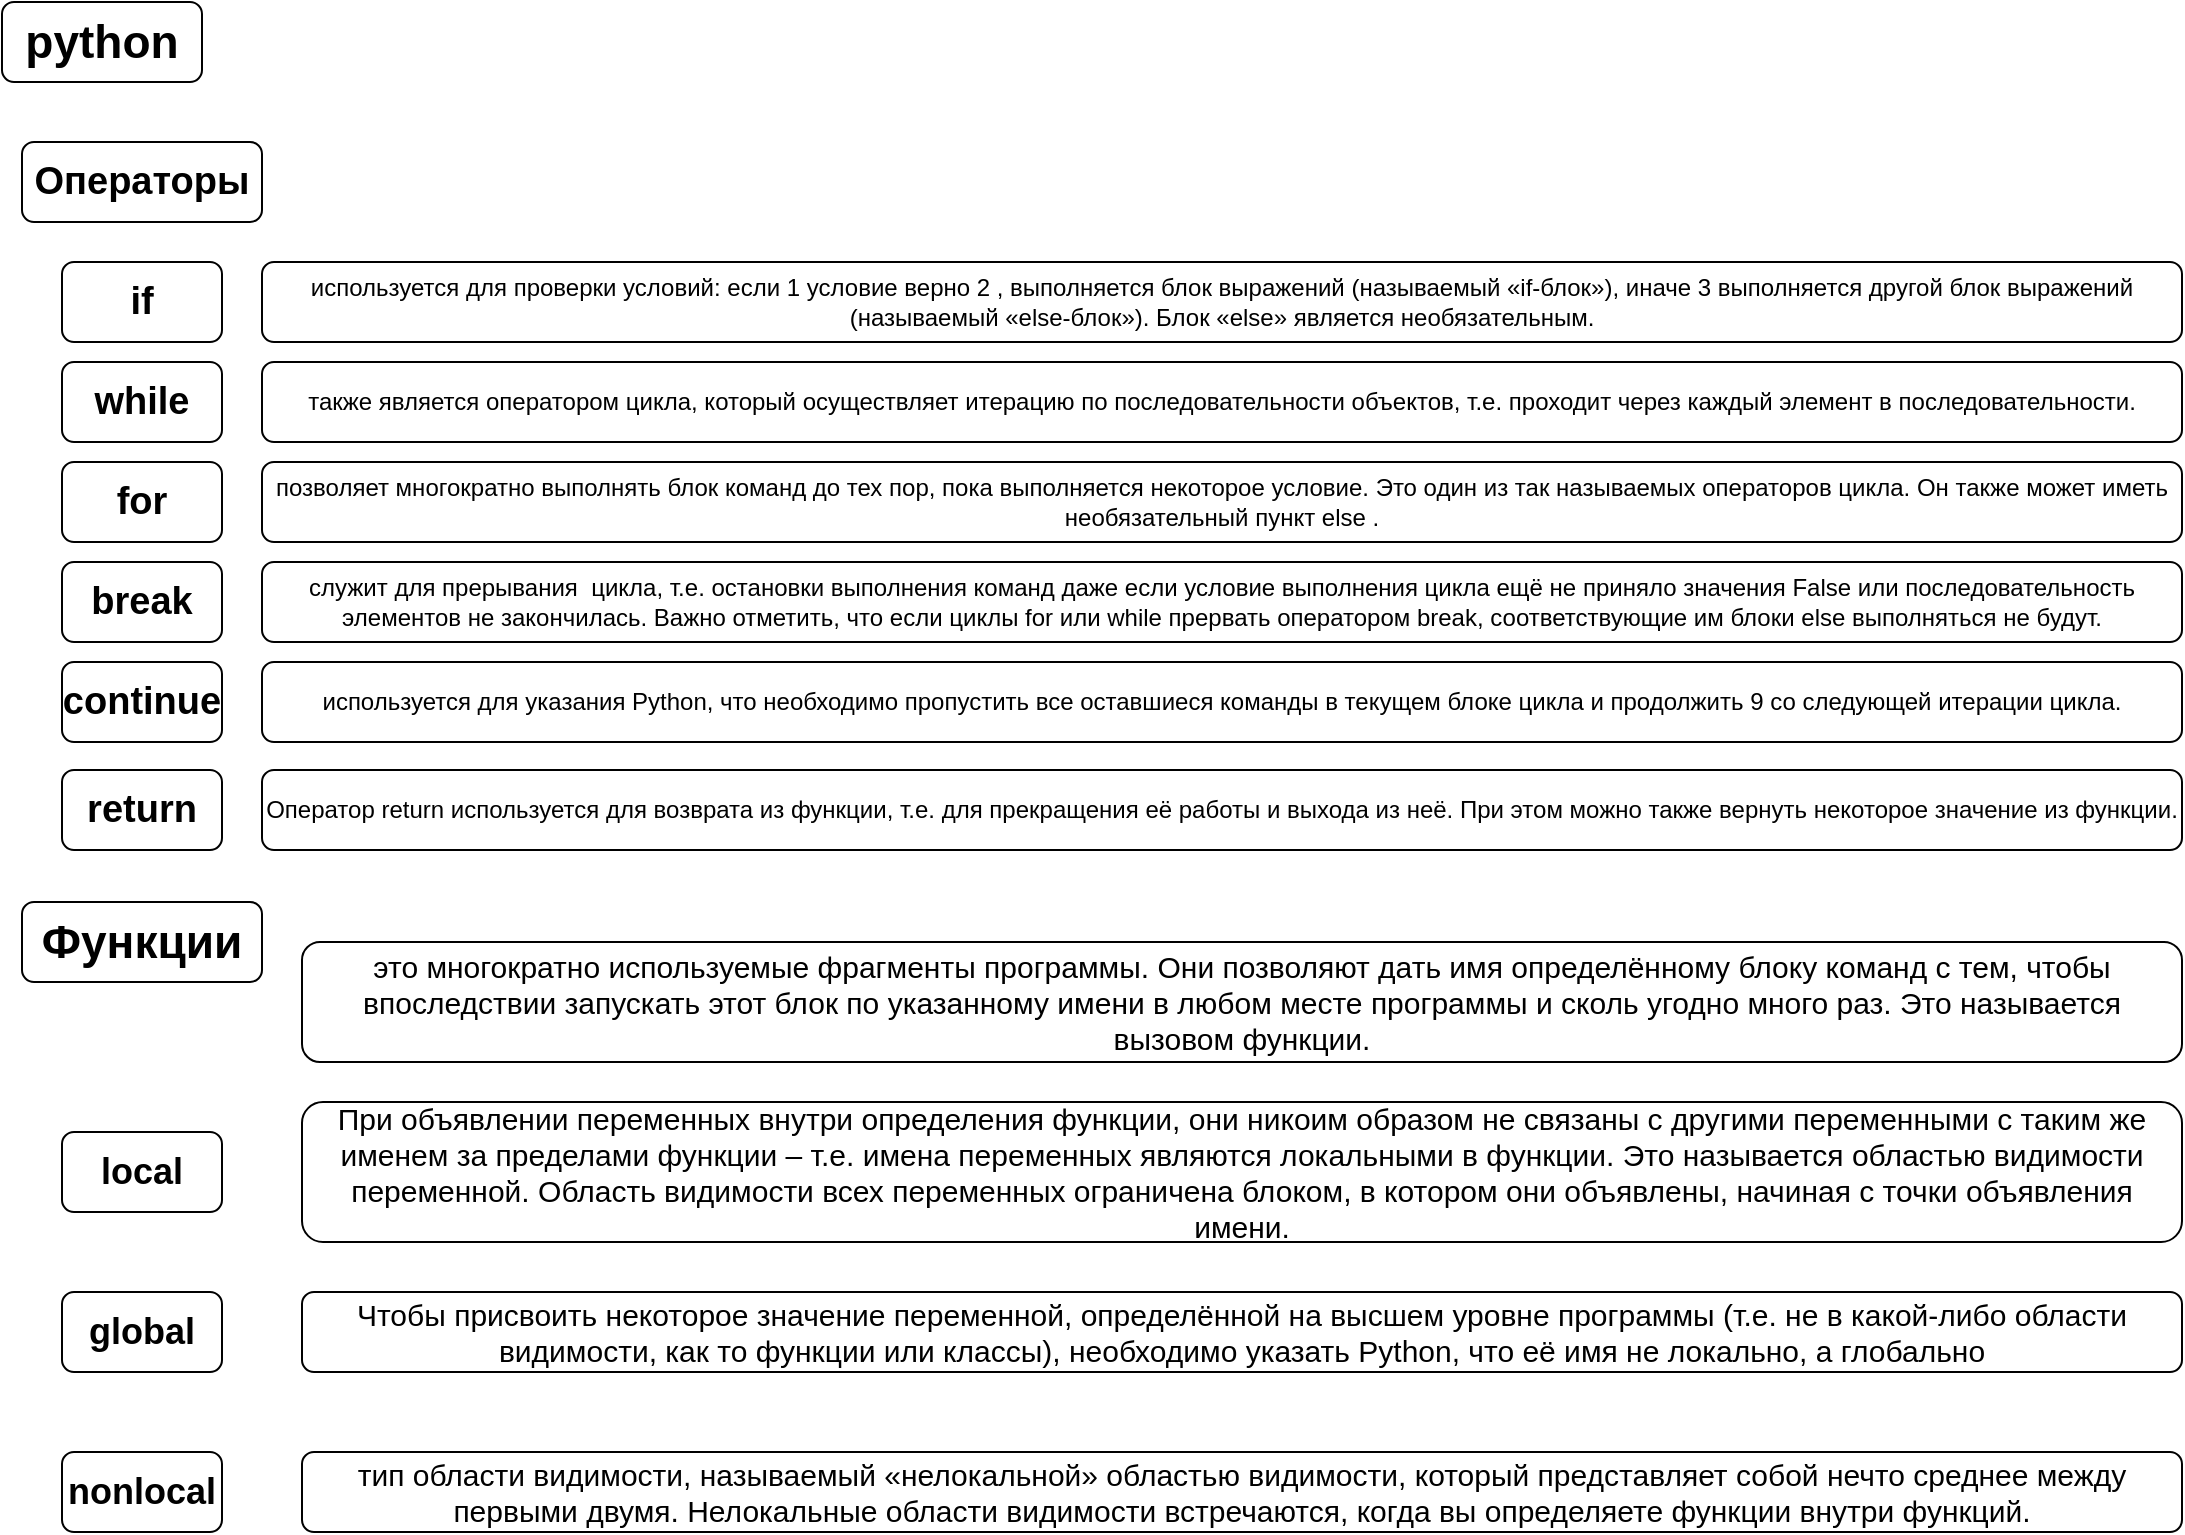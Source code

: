 <mxfile version="19.0.3" type="device"><diagram id="pAENx-6DJzkKj7uHGBjq" name="Страница 1"><mxGraphModel dx="1673" dy="1033" grid="1" gridSize="10" guides="1" tooltips="1" connect="1" arrows="1" fold="1" page="1" pageScale="1" pageWidth="1169" pageHeight="827" math="0" shadow="0"><root><mxCell id="0"/><mxCell id="1" parent="0"/><mxCell id="r4rKJHFtRD0zM8O2FZEz-1" value="python" style="rounded=1;whiteSpace=wrap;html=1;fontStyle=1;fontSize=23;" vertex="1" parent="1"><mxGeometry x="10" y="10" width="100" height="40" as="geometry"/></mxCell><mxCell id="r4rKJHFtRD0zM8O2FZEz-2" value="Операторы" style="rounded=1;whiteSpace=wrap;html=1;fontStyle=1;fontSize=19;" vertex="1" parent="1"><mxGeometry x="20" y="80" width="120" height="40" as="geometry"/></mxCell><mxCell id="r4rKJHFtRD0zM8O2FZEz-3" value="if" style="rounded=1;whiteSpace=wrap;html=1;fontStyle=1;fontSize=19;" vertex="1" parent="1"><mxGeometry x="40" y="140" width="80" height="40" as="geometry"/></mxCell><mxCell id="r4rKJHFtRD0zM8O2FZEz-5" value="while" style="rounded=1;whiteSpace=wrap;html=1;fontStyle=1;fontSize=19;" vertex="1" parent="1"><mxGeometry x="40" y="190" width="80" height="40" as="geometry"/></mxCell><mxCell id="r4rKJHFtRD0zM8O2FZEz-6" value="for" style="rounded=1;whiteSpace=wrap;html=1;fontStyle=1;fontSize=19;" vertex="1" parent="1"><mxGeometry x="40" y="240" width="80" height="40" as="geometry"/></mxCell><mxCell id="r4rKJHFtRD0zM8O2FZEz-7" value="break" style="rounded=1;whiteSpace=wrap;html=1;fontStyle=1;fontSize=19;" vertex="1" parent="1"><mxGeometry x="40" y="290" width="80" height="40" as="geometry"/></mxCell><mxCell id="r4rKJHFtRD0zM8O2FZEz-8" value="continue" style="rounded=1;whiteSpace=wrap;html=1;fontStyle=1;fontSize=19;" vertex="1" parent="1"><mxGeometry x="40" y="340" width="80" height="40" as="geometry"/></mxCell><mxCell id="r4rKJHFtRD0zM8O2FZEz-9" value="return" style="rounded=1;whiteSpace=wrap;html=1;fontStyle=1;fontSize=19;" vertex="1" parent="1"><mxGeometry x="40" y="394" width="80" height="40" as="geometry"/></mxCell><mxCell id="r4rKJHFtRD0zM8O2FZEz-10" value="используется для проверки условий: если 1 условие верно 2 , выполняется блок выражений (называемый «if-блок»), иначе 3 выполняется другой блок выражений (называемый «else-блок»). Блок «else» является необязательным." style="rounded=1;whiteSpace=wrap;html=1;" vertex="1" parent="1"><mxGeometry x="140" y="140" width="960" height="40" as="geometry"/></mxCell><mxCell id="r4rKJHFtRD0zM8O2FZEz-11" value="позволяет многократно выполнять блок команд до тех пор, пока выполняется некоторое условие. Это один из так называемых операторов цикла. Он также может иметь необязательный пункт else ." style="rounded=1;whiteSpace=wrap;html=1;" vertex="1" parent="1"><mxGeometry x="140" y="240" width="960" height="40" as="geometry"/></mxCell><mxCell id="r4rKJHFtRD0zM8O2FZEz-12" value="также является оператором цикла, который осуществляет итерацию по последовательности объектов, т.е. проходит через каждый элемент в последовательности." style="rounded=1;whiteSpace=wrap;html=1;" vertex="1" parent="1"><mxGeometry x="140" y="190" width="960" height="40" as="geometry"/></mxCell><mxCell id="r4rKJHFtRD0zM8O2FZEz-13" value="служит для прерывания&amp;nbsp; цикла, т.е. остановки выполнения команд даже если условие выполнения цикла ещё не приняло значения False или последовательность элементов не закончилась. Важно отметить, что если циклы for или while прервать оператором break, соответствующие им блоки else выполняться не будут." style="rounded=1;whiteSpace=wrap;html=1;" vertex="1" parent="1"><mxGeometry x="140" y="290" width="960" height="40" as="geometry"/></mxCell><mxCell id="r4rKJHFtRD0zM8O2FZEz-14" value="используется для указания Python, что необходимо пропустить все оставшиеся команды в текущем блоке цикла и продолжить 9 со следующей итерации цикла." style="rounded=1;whiteSpace=wrap;html=1;" vertex="1" parent="1"><mxGeometry x="140" y="340" width="960" height="40" as="geometry"/></mxCell><mxCell id="r4rKJHFtRD0zM8O2FZEz-15" value="Оператор return используется для возврата из функции, т.е. для прекращения её работы и выхода из неё. При этом можно также вернуть некоторое значение из функции." style="rounded=1;whiteSpace=wrap;html=1;" vertex="1" parent="1"><mxGeometry x="140" y="394" width="960" height="40" as="geometry"/></mxCell><mxCell id="r4rKJHFtRD0zM8O2FZEz-17" value="Функции" style="rounded=1;whiteSpace=wrap;html=1;fontSize=23;fontStyle=1" vertex="1" parent="1"><mxGeometry x="20" y="460" width="120" height="40" as="geometry"/></mxCell><mxCell id="r4rKJHFtRD0zM8O2FZEz-18" value="это многократно используемые фрагменты программы. Они позволяют дать имя определённому блоку команд с тем, чтобы впоследствии запускать этот блок по указанному имени в любом месте программы и сколь угодно много раз. Это называется вызовом функции." style="rounded=1;whiteSpace=wrap;html=1;fontSize=15;" vertex="1" parent="1"><mxGeometry x="160" y="480" width="940" height="60" as="geometry"/></mxCell><mxCell id="r4rKJHFtRD0zM8O2FZEz-19" value="local" style="rounded=1;whiteSpace=wrap;html=1;fontSize=18;fontStyle=1" vertex="1" parent="1"><mxGeometry x="40" y="575" width="80" height="40" as="geometry"/></mxCell><mxCell id="r4rKJHFtRD0zM8O2FZEz-20" value="При объявлении переменных внутри определения функции, они никоим образом не связаны с другими переменными с таким же именем за пределами функции – т.е. имена переменных являются локальными в функции. Это называется областью видимости переменной. Область видимости всех переменных ограничена блоком, в котором они объявлены, начиная с точки объявления имени." style="rounded=1;whiteSpace=wrap;html=1;fontSize=15;" vertex="1" parent="1"><mxGeometry x="160" y="560" width="940" height="70" as="geometry"/></mxCell><mxCell id="r4rKJHFtRD0zM8O2FZEz-21" value="global" style="rounded=1;whiteSpace=wrap;html=1;fontSize=18;fontStyle=1" vertex="1" parent="1"><mxGeometry x="40" y="655" width="80" height="40" as="geometry"/></mxCell><mxCell id="r4rKJHFtRD0zM8O2FZEz-22" value="Чтобы присвоить некоторое значение переменной, определённой на высшем уровне программы (т.е. не в какой-либо области видимости, как то функции или классы), необходимо указать Python, что её имя не локально, а глобально" style="rounded=1;whiteSpace=wrap;html=1;fontSize=15;" vertex="1" parent="1"><mxGeometry x="160" y="655" width="940" height="40" as="geometry"/></mxCell><mxCell id="r4rKJHFtRD0zM8O2FZEz-23" value="nonlocal" style="rounded=1;whiteSpace=wrap;html=1;fontSize=18;fontStyle=1" vertex="1" parent="1"><mxGeometry x="40" y="735" width="80" height="40" as="geometry"/></mxCell><mxCell id="r4rKJHFtRD0zM8O2FZEz-24" value="тип области видимости, называемый «нелокальной» областью видимости, который представляет собой нечто среднее между первыми двумя. Нелокальные области видимости встречаются, когда вы определяете функции внутри функций." style="rounded=1;whiteSpace=wrap;html=1;fontSize=15;" vertex="1" parent="1"><mxGeometry x="160" y="735" width="940" height="40" as="geometry"/></mxCell></root></mxGraphModel></diagram></mxfile>